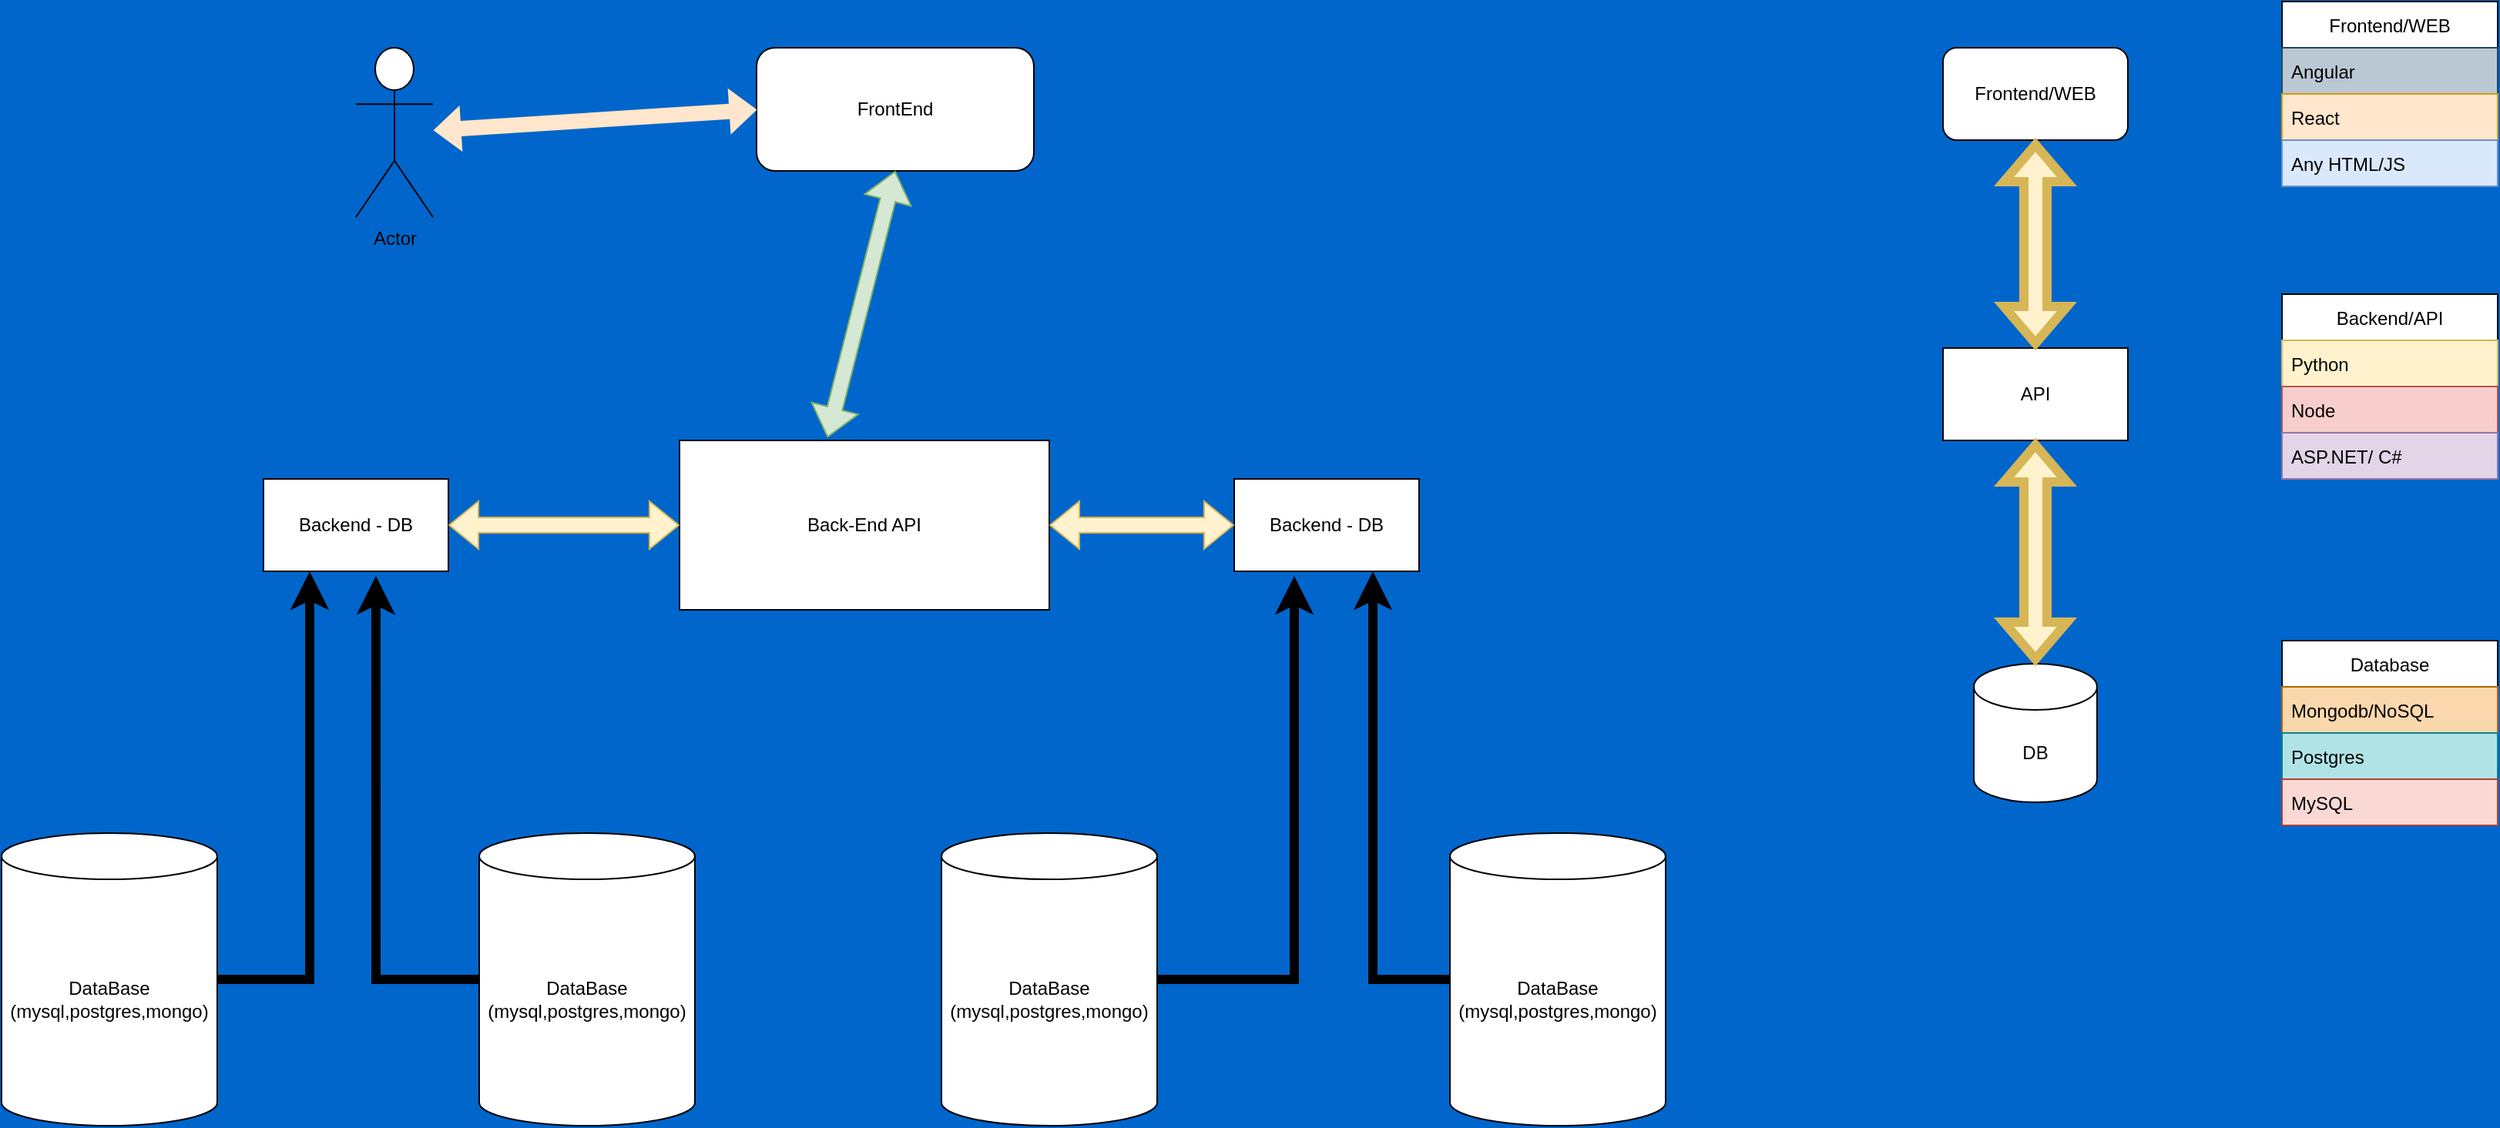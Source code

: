 <mxfile version="17.4.0" type="github">
  <diagram id="z8rJg2_8Ql6ZGKF5-BG9" name="Page-1">
    <mxGraphModel dx="2062" dy="1122" grid="1" gridSize="10" guides="1" tooltips="1" connect="1" arrows="1" fold="1" page="1" pageScale="1" pageWidth="1920" pageHeight="1200" background="#0066CC" math="0" shadow="0">
      <root>
        <mxCell id="0" />
        <mxCell id="1" parent="0" />
        <mxCell id="DjFubJIflUsl2NwEFzO3-16" style="edgeStyle=orthogonalEdgeStyle;rounded=0;orthogonalLoop=1;jettySize=auto;html=1;entryX=0.25;entryY=1;entryDx=0;entryDy=0;strokeWidth=6;" edge="1" parent="1" source="DjFubJIflUsl2NwEFzO3-1" target="DjFubJIflUsl2NwEFzO3-7">
          <mxGeometry relative="1" as="geometry" />
        </mxCell>
        <mxCell id="DjFubJIflUsl2NwEFzO3-1" value="DataBase&lt;br&gt;(mysql,postgres,mongo)" style="shape=cylinder3;whiteSpace=wrap;html=1;boundedLbl=1;backgroundOutline=1;size=15;" vertex="1" parent="1">
          <mxGeometry x="120" y="600" width="140" height="190" as="geometry" />
        </mxCell>
        <mxCell id="DjFubJIflUsl2NwEFzO3-17" style="edgeStyle=orthogonalEdgeStyle;rounded=0;orthogonalLoop=1;jettySize=auto;html=1;entryX=0.608;entryY=1.05;entryDx=0;entryDy=0;entryPerimeter=0;strokeWidth=6;" edge="1" parent="1" source="DjFubJIflUsl2NwEFzO3-2" target="DjFubJIflUsl2NwEFzO3-7">
          <mxGeometry relative="1" as="geometry" />
        </mxCell>
        <mxCell id="DjFubJIflUsl2NwEFzO3-2" value="DataBase&lt;br&gt;(mysql,postgres,mongo)" style="shape=cylinder3;whiteSpace=wrap;html=1;boundedLbl=1;backgroundOutline=1;size=15;" vertex="1" parent="1">
          <mxGeometry x="430" y="600" width="140" height="190" as="geometry" />
        </mxCell>
        <mxCell id="DjFubJIflUsl2NwEFzO3-18" style="edgeStyle=orthogonalEdgeStyle;rounded=0;orthogonalLoop=1;jettySize=auto;html=1;entryX=0.325;entryY=1.05;entryDx=0;entryDy=0;entryPerimeter=0;strokeWidth=6;" edge="1" parent="1" source="DjFubJIflUsl2NwEFzO3-3" target="DjFubJIflUsl2NwEFzO3-11">
          <mxGeometry relative="1" as="geometry" />
        </mxCell>
        <mxCell id="DjFubJIflUsl2NwEFzO3-3" value="DataBase&lt;br&gt;(mysql,postgres,mongo)" style="shape=cylinder3;whiteSpace=wrap;html=1;boundedLbl=1;backgroundOutline=1;size=15;" vertex="1" parent="1">
          <mxGeometry x="730" y="600" width="140" height="190" as="geometry" />
        </mxCell>
        <mxCell id="DjFubJIflUsl2NwEFzO3-19" style="edgeStyle=orthogonalEdgeStyle;rounded=0;orthogonalLoop=1;jettySize=auto;html=1;entryX=0.75;entryY=1;entryDx=0;entryDy=0;strokeWidth=6;" edge="1" parent="1" source="DjFubJIflUsl2NwEFzO3-4" target="DjFubJIflUsl2NwEFzO3-11">
          <mxGeometry relative="1" as="geometry" />
        </mxCell>
        <mxCell id="DjFubJIflUsl2NwEFzO3-4" value="DataBase&lt;br&gt;(mysql,postgres,mongo)" style="shape=cylinder3;whiteSpace=wrap;html=1;boundedLbl=1;backgroundOutline=1;size=15;" vertex="1" parent="1">
          <mxGeometry x="1060" y="600" width="140" height="190" as="geometry" />
        </mxCell>
        <mxCell id="DjFubJIflUsl2NwEFzO3-5" value="Actor" style="shape=umlActor;verticalLabelPosition=bottom;verticalAlign=top;html=1;outlineConnect=0;" vertex="1" parent="1">
          <mxGeometry x="350" y="90" width="50" height="110" as="geometry" />
        </mxCell>
        <mxCell id="DjFubJIflUsl2NwEFzO3-6" value="FrontEnd" style="rounded=1;whiteSpace=wrap;html=1;" vertex="1" parent="1">
          <mxGeometry x="610" y="90" width="180" height="80" as="geometry" />
        </mxCell>
        <mxCell id="DjFubJIflUsl2NwEFzO3-7" value="Backend - DB" style="rounded=0;whiteSpace=wrap;html=1;" vertex="1" parent="1">
          <mxGeometry x="290" y="370" width="120" height="60" as="geometry" />
        </mxCell>
        <mxCell id="DjFubJIflUsl2NwEFzO3-10" value="Back-End API" style="rounded=0;whiteSpace=wrap;html=1;" vertex="1" parent="1">
          <mxGeometry x="560" y="345" width="240" height="110" as="geometry" />
        </mxCell>
        <mxCell id="DjFubJIflUsl2NwEFzO3-11" value="Backend - DB" style="rounded=0;whiteSpace=wrap;html=1;" vertex="1" parent="1">
          <mxGeometry x="920" y="370" width="120" height="60" as="geometry" />
        </mxCell>
        <mxCell id="DjFubJIflUsl2NwEFzO3-13" value="" style="shape=flexArrow;endArrow=classic;startArrow=classic;html=1;rounded=0;exitX=1;exitY=0.5;exitDx=0;exitDy=0;entryX=0;entryY=0.5;entryDx=0;entryDy=0;fillColor=#fff2cc;strokeColor=#d6b656;" edge="1" parent="1" source="DjFubJIflUsl2NwEFzO3-7" target="DjFubJIflUsl2NwEFzO3-10">
          <mxGeometry width="100" height="100" relative="1" as="geometry">
            <mxPoint x="460" y="440" as="sourcePoint" />
            <mxPoint x="560" y="340" as="targetPoint" />
          </mxGeometry>
        </mxCell>
        <mxCell id="DjFubJIflUsl2NwEFzO3-14" value="" style="shape=flexArrow;endArrow=classic;startArrow=classic;html=1;rounded=0;exitX=1;exitY=0.5;exitDx=0;exitDy=0;fillColor=#fff2cc;strokeColor=#d6b656;" edge="1" parent="1" source="DjFubJIflUsl2NwEFzO3-10" target="DjFubJIflUsl2NwEFzO3-11">
          <mxGeometry width="100" height="100" relative="1" as="geometry">
            <mxPoint x="760" y="410" as="sourcePoint" />
            <mxPoint x="860" y="310" as="targetPoint" />
          </mxGeometry>
        </mxCell>
        <mxCell id="DjFubJIflUsl2NwEFzO3-15" value="" style="shape=flexArrow;endArrow=classic;startArrow=classic;html=1;rounded=0;exitX=0.4;exitY=-0.017;exitDx=0;exitDy=0;exitPerimeter=0;entryX=0.5;entryY=1;entryDx=0;entryDy=0;fillColor=#d5e8d4;strokeColor=#82b366;" edge="1" parent="1" source="DjFubJIflUsl2NwEFzO3-10" target="DjFubJIflUsl2NwEFzO3-6">
          <mxGeometry width="100" height="100" relative="1" as="geometry">
            <mxPoint x="630" y="310" as="sourcePoint" />
            <mxPoint x="730" y="210" as="targetPoint" />
          </mxGeometry>
        </mxCell>
        <mxCell id="DjFubJIflUsl2NwEFzO3-20" value="Frontend/WEB" style="rounded=1;whiteSpace=wrap;html=1;" vertex="1" parent="1">
          <mxGeometry x="1380" y="90" width="120" height="60" as="geometry" />
        </mxCell>
        <mxCell id="DjFubJIflUsl2NwEFzO3-21" value="API" style="rounded=0;whiteSpace=wrap;html=1;" vertex="1" parent="1">
          <mxGeometry x="1380" y="285" width="120" height="60" as="geometry" />
        </mxCell>
        <mxCell id="DjFubJIflUsl2NwEFzO3-22" value="DB" style="shape=cylinder3;whiteSpace=wrap;html=1;boundedLbl=1;backgroundOutline=1;size=15;" vertex="1" parent="1">
          <mxGeometry x="1400" y="490" width="80" height="90" as="geometry" />
        </mxCell>
        <mxCell id="DjFubJIflUsl2NwEFzO3-25" value="" style="shape=flexArrow;endArrow=classic;startArrow=classic;html=1;rounded=0;strokeColor=#d6b656;strokeWidth=6;entryX=0.5;entryY=1;entryDx=0;entryDy=0;exitX=0.5;exitY=0;exitDx=0;exitDy=0;fillColor=#fff2cc;" edge="1" parent="1" source="DjFubJIflUsl2NwEFzO3-21" target="DjFubJIflUsl2NwEFzO3-20">
          <mxGeometry width="100" height="100" relative="1" as="geometry">
            <mxPoint x="1390" y="270" as="sourcePoint" />
            <mxPoint x="1490" y="170" as="targetPoint" />
          </mxGeometry>
        </mxCell>
        <mxCell id="DjFubJIflUsl2NwEFzO3-26" value="" style="shape=flexArrow;endArrow=classic;startArrow=classic;html=1;rounded=0;strokeColor=#d6b656;strokeWidth=6;entryX=0.5;entryY=1;entryDx=0;entryDy=0;exitX=0.5;exitY=0;exitDx=0;exitDy=0;exitPerimeter=0;fillColor=#fff2cc;" edge="1" parent="1" source="DjFubJIflUsl2NwEFzO3-22" target="DjFubJIflUsl2NwEFzO3-21">
          <mxGeometry width="100" height="100" relative="1" as="geometry">
            <mxPoint x="1390" y="470" as="sourcePoint" />
            <mxPoint x="1490" y="370" as="targetPoint" />
          </mxGeometry>
        </mxCell>
        <mxCell id="DjFubJIflUsl2NwEFzO3-27" value="" style="shape=flexArrow;endArrow=classic;startArrow=classic;html=1;rounded=0;strokeColor=#d79b00;strokeWidth=0;entryX=0;entryY=0.5;entryDx=0;entryDy=0;fillColor=#ffe6cc;" edge="1" parent="1" source="DjFubJIflUsl2NwEFzO3-5" target="DjFubJIflUsl2NwEFzO3-6">
          <mxGeometry width="100" height="100" relative="1" as="geometry">
            <mxPoint x="450" y="190" as="sourcePoint" />
            <mxPoint x="550" y="90" as="targetPoint" />
          </mxGeometry>
        </mxCell>
        <mxCell id="DjFubJIflUsl2NwEFzO3-28" value="Backend/API" style="swimlane;fontStyle=0;childLayout=stackLayout;horizontal=1;startSize=30;horizontalStack=0;resizeParent=1;resizeParentMax=0;resizeLast=0;collapsible=1;marginBottom=0;" vertex="1" parent="1">
          <mxGeometry x="1600" y="250" width="140" height="120" as="geometry" />
        </mxCell>
        <mxCell id="DjFubJIflUsl2NwEFzO3-29" value="Python" style="text;strokeColor=#d6b656;fillColor=#fff2cc;align=left;verticalAlign=middle;spacingLeft=4;spacingRight=4;overflow=hidden;points=[[0,0.5],[1,0.5]];portConstraint=eastwest;rotatable=0;" vertex="1" parent="DjFubJIflUsl2NwEFzO3-28">
          <mxGeometry y="30" width="140" height="30" as="geometry" />
        </mxCell>
        <mxCell id="DjFubJIflUsl2NwEFzO3-30" value="Node" style="text;strokeColor=#b85450;fillColor=#f8cecc;align=left;verticalAlign=middle;spacingLeft=4;spacingRight=4;overflow=hidden;points=[[0,0.5],[1,0.5]];portConstraint=eastwest;rotatable=0;" vertex="1" parent="DjFubJIflUsl2NwEFzO3-28">
          <mxGeometry y="60" width="140" height="30" as="geometry" />
        </mxCell>
        <mxCell id="DjFubJIflUsl2NwEFzO3-31" value="ASP.NET/ C#" style="text;strokeColor=#9673a6;fillColor=#e1d5e7;align=left;verticalAlign=middle;spacingLeft=4;spacingRight=4;overflow=hidden;points=[[0,0.5],[1,0.5]];portConstraint=eastwest;rotatable=0;" vertex="1" parent="DjFubJIflUsl2NwEFzO3-28">
          <mxGeometry y="90" width="140" height="30" as="geometry" />
        </mxCell>
        <mxCell id="DjFubJIflUsl2NwEFzO3-32" value="Database" style="swimlane;fontStyle=0;childLayout=stackLayout;horizontal=1;startSize=30;horizontalStack=0;resizeParent=1;resizeParentMax=0;resizeLast=0;collapsible=1;marginBottom=0;" vertex="1" parent="1">
          <mxGeometry x="1600" y="475" width="140" height="120" as="geometry" />
        </mxCell>
        <mxCell id="DjFubJIflUsl2NwEFzO3-33" value="Mongodb/NoSQL" style="text;strokeColor=#b46504;fillColor=#fad7ac;align=left;verticalAlign=middle;spacingLeft=4;spacingRight=4;overflow=hidden;points=[[0,0.5],[1,0.5]];portConstraint=eastwest;rotatable=0;" vertex="1" parent="DjFubJIflUsl2NwEFzO3-32">
          <mxGeometry y="30" width="140" height="30" as="geometry" />
        </mxCell>
        <mxCell id="DjFubJIflUsl2NwEFzO3-34" value="Postgres" style="text;strokeColor=#0e8088;fillColor=#b0e3e6;align=left;verticalAlign=middle;spacingLeft=4;spacingRight=4;overflow=hidden;points=[[0,0.5],[1,0.5]];portConstraint=eastwest;rotatable=0;" vertex="1" parent="DjFubJIflUsl2NwEFzO3-32">
          <mxGeometry y="60" width="140" height="30" as="geometry" />
        </mxCell>
        <mxCell id="DjFubJIflUsl2NwEFzO3-35" value="MySQL" style="text;strokeColor=#ae4132;fillColor=#fad9d5;align=left;verticalAlign=middle;spacingLeft=4;spacingRight=4;overflow=hidden;points=[[0,0.5],[1,0.5]];portConstraint=eastwest;rotatable=0;" vertex="1" parent="DjFubJIflUsl2NwEFzO3-32">
          <mxGeometry y="90" width="140" height="30" as="geometry" />
        </mxCell>
        <mxCell id="DjFubJIflUsl2NwEFzO3-36" value="Frontend/WEB" style="swimlane;fontStyle=0;childLayout=stackLayout;horizontal=1;startSize=30;horizontalStack=0;resizeParent=1;resizeParentMax=0;resizeLast=0;collapsible=1;marginBottom=0;" vertex="1" parent="1">
          <mxGeometry x="1600" y="60" width="140" height="120" as="geometry" />
        </mxCell>
        <mxCell id="DjFubJIflUsl2NwEFzO3-37" value="Angular" style="text;strokeColor=#23445d;fillColor=#bac8d3;align=left;verticalAlign=middle;spacingLeft=4;spacingRight=4;overflow=hidden;points=[[0,0.5],[1,0.5]];portConstraint=eastwest;rotatable=0;" vertex="1" parent="DjFubJIflUsl2NwEFzO3-36">
          <mxGeometry y="30" width="140" height="30" as="geometry" />
        </mxCell>
        <mxCell id="DjFubJIflUsl2NwEFzO3-38" value="React" style="text;strokeColor=#d79b00;fillColor=#ffe6cc;align=left;verticalAlign=middle;spacingLeft=4;spacingRight=4;overflow=hidden;points=[[0,0.5],[1,0.5]];portConstraint=eastwest;rotatable=0;" vertex="1" parent="DjFubJIflUsl2NwEFzO3-36">
          <mxGeometry y="60" width="140" height="30" as="geometry" />
        </mxCell>
        <mxCell id="DjFubJIflUsl2NwEFzO3-39" value="Any HTML/JS" style="text;strokeColor=#6c8ebf;fillColor=#dae8fc;align=left;verticalAlign=middle;spacingLeft=4;spacingRight=4;overflow=hidden;points=[[0,0.5],[1,0.5]];portConstraint=eastwest;rotatable=0;" vertex="1" parent="DjFubJIflUsl2NwEFzO3-36">
          <mxGeometry y="90" width="140" height="30" as="geometry" />
        </mxCell>
      </root>
    </mxGraphModel>
  </diagram>
</mxfile>
